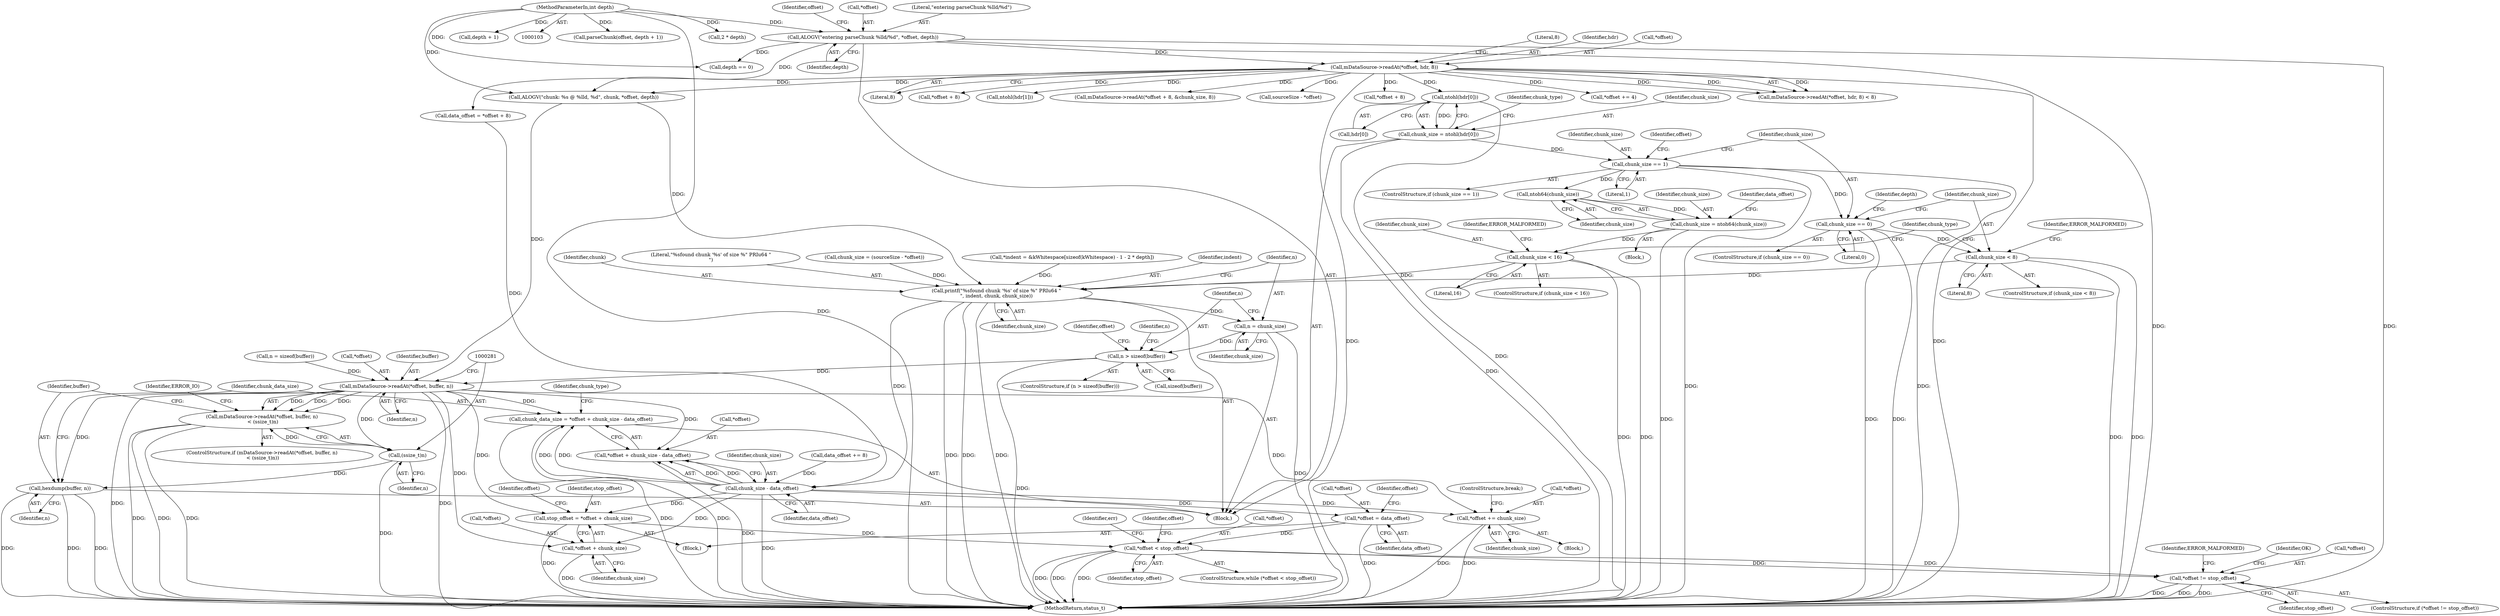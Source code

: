 digraph "0_Android_2674a7218eaa3c87f2ee26d26da5b9170e10f859@array" {
"1000127" [label="(Call,ntohl(hdr[0]))"];
"1000115" [label="(Call,mDataSource->readAt(*offset, hdr, 8))"];
"1000107" [label="(Call,ALOGV(\"entering parseChunk %lld/%d\", *offset, depth))"];
"1000105" [label="(MethodParameterIn,int depth)"];
"1000125" [label="(Call,chunk_size = ntohl(hdr[0]))"];
"1000146" [label="(Call,chunk_size == 1)"];
"1000166" [label="(Call,ntoh64(chunk_size))"];
"1000164" [label="(Call,chunk_size = ntoh64(chunk_size))"];
"1000172" [label="(Call,chunk_size < 16)"];
"1000253" [label="(Call,printf(\"%sfound chunk '%s' of size %\" PRIu64 \"\n\", indent, chunk, chunk_size))"];
"1000260" [label="(Call,n = chunk_size)"];
"1000264" [label="(Call,n > sizeof(buffer))"];
"1000275" [label="(Call,mDataSource->readAt(*offset, buffer, n))"];
"1000274" [label="(Call,mDataSource->readAt(*offset, buffer, n)\n < (ssize_t)n)"];
"1000280" [label="(Call,(ssize_t)n)"];
"1000286" [label="(Call,hexdump(buffer, n))"];
"1000291" [label="(Call,chunk_data_size = *offset + chunk_size - data_offset)"];
"1000293" [label="(Call,*offset + chunk_size - data_offset)"];
"1000324" [label="(Call,stop_offset = *offset + chunk_size)"];
"1000335" [label="(Call,*offset < stop_offset)"];
"1000356" [label="(Call,*offset != stop_offset)"];
"1000326" [label="(Call,*offset + chunk_size)"];
"1002920" [label="(Call,*offset += chunk_size)"];
"1000296" [label="(Call,chunk_size - data_offset)"];
"1000330" [label="(Call,*offset = data_offset)"];
"1000180" [label="(Call,chunk_size == 0)"];
"1000219" [label="(Call,chunk_size < 8)"];
"1000292" [label="(Identifier,chunk_data_size)"];
"1000182" [label="(Literal,0)"];
"1000326" [label="(Call,*offset + chunk_size)"];
"1000128" [label="(Call,hdr[0])"];
"1000220" [label="(Identifier,chunk_size)"];
"1000362" [label="(Identifier,ERROR_MALFORMED)"];
"1000186" [label="(Identifier,depth)"];
"1000257" [label="(Identifier,chunk_size)"];
"1000273" [label="(ControlStructure,if (mDataSource->readAt(*offset, buffer, n)\n < (ssize_t)n))"];
"1000270" [label="(Identifier,n)"];
"1000117" [label="(Identifier,offset)"];
"1000141" [label="(Call,*offset + 8)"];
"1000277" [label="(Identifier,offset)"];
"1000219" [label="(Call,chunk_size < 8)"];
"1002920" [label="(Call,*offset += chunk_size)"];
"1000118" [label="(Identifier,hdr)"];
"1000211" [label="(Call,*offset += 4)"];
"1000146" [label="(Call,chunk_size == 1)"];
"1000240" [label="(Call,*indent = &kWhitespace[sizeof(kWhitespace) - 1 - 2 * depth])"];
"1002919" [label="(Block,)"];
"1000265" [label="(Identifier,n)"];
"1000275" [label="(Call,mDataSource->readAt(*offset, buffer, n))"];
"1000116" [label="(Call,*offset)"];
"1000115" [label="(Call,mDataSource->readAt(*offset, hdr, 8))"];
"1000179" [label="(ControlStructure,if (chunk_size == 0))"];
"1000114" [label="(Call,mDataSource->readAt(*offset, hdr, 8) < 8)"];
"1000145" [label="(ControlStructure,if (chunk_size == 1))"];
"1000356" [label="(Call,*offset != stop_offset)"];
"1000227" [label="(Identifier,chunk_type)"];
"1000325" [label="(Identifier,stop_offset)"];
"1000126" [label="(Identifier,chunk_size)"];
"1000287" [label="(Identifier,buffer)"];
"1000334" [label="(ControlStructure,while (*offset < stop_offset))"];
"1000335" [label="(Call,*offset < stop_offset)"];
"1000177" [label="(Identifier,ERROR_MALFORMED)"];
"1000297" [label="(Identifier,chunk_size)"];
"1000256" [label="(Identifier,chunk)"];
"1000167" [label="(Identifier,chunk_size)"];
"1000291" [label="(Call,chunk_data_size = *offset + chunk_size - data_offset)"];
"1000331" [label="(Call,*offset)"];
"1000109" [label="(Call,*offset)"];
"1000171" [label="(ControlStructure,if (chunk_size < 16))"];
"1000120" [label="(Literal,8)"];
"1000164" [label="(Call,chunk_size = ntoh64(chunk_size))"];
"1000119" [label="(Literal,8)"];
"1000169" [label="(Identifier,data_offset)"];
"1000264" [label="(Call,n > sizeof(buffer))"];
"1000168" [label="(Call,data_offset += 8)"];
"1000149" [label="(Block,)"];
"1002923" [label="(Identifier,chunk_size)"];
"1000263" [label="(ControlStructure,if (n > sizeof(buffer)))"];
"1000288" [label="(Identifier,n)"];
"1000343" [label="(Call,parseChunk(offset, depth + 1))"];
"1000260" [label="(Call,n = chunk_size)"];
"1000296" [label="(Call,chunk_size - data_offset)"];
"1000285" [label="(Identifier,ERROR_IO)"];
"1000279" [label="(Identifier,n)"];
"1000250" [label="(Call,2 * depth)"];
"1000224" [label="(Identifier,ERROR_MALFORMED)"];
"1000330" [label="(Call,*offset = data_offset)"];
"1002924" [label="(ControlStructure,break;)"];
"1000345" [label="(Call,depth + 1)"];
"1002927" [label="(MethodReturn,status_t)"];
"1000294" [label="(Call,*offset)"];
"1000155" [label="(Identifier,offset)"];
"1000111" [label="(Identifier,depth)"];
"1000359" [label="(Identifier,stop_offset)"];
"1000337" [label="(Identifier,offset)"];
"1000148" [label="(Literal,1)"];
"1000108" [label="(Literal,\"entering parseChunk %lld/%d\")"];
"1000147" [label="(Identifier,chunk_size)"];
"1000153" [label="(Call,*offset + 8)"];
"1000133" [label="(Identifier,chunk_type)"];
"1000107" [label="(Call,ALOGV(\"entering parseChunk %lld/%d\", *offset, depth))"];
"1000127" [label="(Call,ntohl(hdr[0]))"];
"1000106" [label="(Block,)"];
"1000282" [label="(Identifier,n)"];
"1000269" [label="(Call,n = sizeof(buffer))"];
"1000329" [label="(Identifier,chunk_size)"];
"1000253" [label="(Call,printf(\"%sfound chunk '%s' of size %\" PRIu64 \"\n\", indent, chunk, chunk_size))"];
"1000338" [label="(Identifier,stop_offset)"];
"1002921" [label="(Call,*offset)"];
"1000358" [label="(Identifier,offset)"];
"1000274" [label="(Call,mDataSource->readAt(*offset, buffer, n)\n < (ssize_t)n)"];
"1000280" [label="(Call,(ssize_t)n)"];
"1000134" [label="(Call,ntohl(hdr[1]))"];
"1000152" [label="(Call,mDataSource->readAt(*offset + 8, &chunk_size, 8))"];
"1000174" [label="(Literal,16)"];
"1000276" [label="(Call,*offset)"];
"1000105" [label="(MethodParameterIn,int depth)"];
"1000336" [label="(Call,*offset)"];
"1000262" [label="(Identifier,chunk_size)"];
"1000342" [label="(Identifier,err)"];
"1000324" [label="(Call,stop_offset = *offset + chunk_size)"];
"1000364" [label="(Identifier,OK)"];
"1000254" [label="(Literal,\"%sfound chunk '%s' of size %\" PRIu64 \"\n\")"];
"1000278" [label="(Identifier,buffer)"];
"1000327" [label="(Call,*offset)"];
"1000139" [label="(Call,data_offset = *offset + 8)"];
"1000166" [label="(Call,ntoh64(chunk_size))"];
"1000197" [label="(Call,chunk_size = (sourceSize - *offset))"];
"1000355" [label="(ControlStructure,if (*offset != stop_offset))"];
"1000221" [label="(Literal,8)"];
"1000332" [label="(Identifier,offset)"];
"1000180" [label="(Call,chunk_size == 0)"];
"1000165" [label="(Identifier,chunk_size)"];
"1000286" [label="(Call,hexdump(buffer, n))"];
"1000298" [label="(Identifier,data_offset)"];
"1000229" [label="(Call,ALOGV(\"chunk: %s @ %lld, %d\", chunk, *offset, depth))"];
"1000266" [label="(Call,sizeof(buffer))"];
"1000125" [label="(Call,chunk_size = ntohl(hdr[0]))"];
"1000293" [label="(Call,*offset + chunk_size - data_offset)"];
"1000255" [label="(Identifier,indent)"];
"1000322" [label="(Block,)"];
"1000261" [label="(Identifier,n)"];
"1000357" [label="(Call,*offset)"];
"1000173" [label="(Identifier,chunk_size)"];
"1000333" [label="(Identifier,data_offset)"];
"1000218" [label="(ControlStructure,if (chunk_size < 8))"];
"1000172" [label="(Call,chunk_size < 16)"];
"1000185" [label="(Call,depth == 0)"];
"1000199" [label="(Call,sourceSize - *offset)"];
"1000302" [label="(Identifier,chunk_type)"];
"1000181" [label="(Identifier,chunk_size)"];
"1000127" -> "1000125"  [label="AST: "];
"1000127" -> "1000128"  [label="CFG: "];
"1000128" -> "1000127"  [label="AST: "];
"1000125" -> "1000127"  [label="CFG: "];
"1000127" -> "1002927"  [label="DDG: "];
"1000127" -> "1000125"  [label="DDG: "];
"1000115" -> "1000127"  [label="DDG: "];
"1000115" -> "1000114"  [label="AST: "];
"1000115" -> "1000119"  [label="CFG: "];
"1000116" -> "1000115"  [label="AST: "];
"1000118" -> "1000115"  [label="AST: "];
"1000119" -> "1000115"  [label="AST: "];
"1000120" -> "1000115"  [label="CFG: "];
"1000115" -> "1002927"  [label="DDG: "];
"1000115" -> "1002927"  [label="DDG: "];
"1000115" -> "1000114"  [label="DDG: "];
"1000115" -> "1000114"  [label="DDG: "];
"1000115" -> "1000114"  [label="DDG: "];
"1000107" -> "1000115"  [label="DDG: "];
"1000115" -> "1000134"  [label="DDG: "];
"1000115" -> "1000139"  [label="DDG: "];
"1000115" -> "1000141"  [label="DDG: "];
"1000115" -> "1000152"  [label="DDG: "];
"1000115" -> "1000153"  [label="DDG: "];
"1000115" -> "1000199"  [label="DDG: "];
"1000115" -> "1000211"  [label="DDG: "];
"1000115" -> "1000229"  [label="DDG: "];
"1000107" -> "1000106"  [label="AST: "];
"1000107" -> "1000111"  [label="CFG: "];
"1000108" -> "1000107"  [label="AST: "];
"1000109" -> "1000107"  [label="AST: "];
"1000111" -> "1000107"  [label="AST: "];
"1000117" -> "1000107"  [label="CFG: "];
"1000107" -> "1002927"  [label="DDG: "];
"1000107" -> "1002927"  [label="DDG: "];
"1000105" -> "1000107"  [label="DDG: "];
"1000107" -> "1000185"  [label="DDG: "];
"1000107" -> "1000229"  [label="DDG: "];
"1000105" -> "1000103"  [label="AST: "];
"1000105" -> "1002927"  [label="DDG: "];
"1000105" -> "1000185"  [label="DDG: "];
"1000105" -> "1000229"  [label="DDG: "];
"1000105" -> "1000250"  [label="DDG: "];
"1000105" -> "1000343"  [label="DDG: "];
"1000105" -> "1000345"  [label="DDG: "];
"1000125" -> "1000106"  [label="AST: "];
"1000126" -> "1000125"  [label="AST: "];
"1000133" -> "1000125"  [label="CFG: "];
"1000125" -> "1002927"  [label="DDG: "];
"1000125" -> "1000146"  [label="DDG: "];
"1000146" -> "1000145"  [label="AST: "];
"1000146" -> "1000148"  [label="CFG: "];
"1000147" -> "1000146"  [label="AST: "];
"1000148" -> "1000146"  [label="AST: "];
"1000155" -> "1000146"  [label="CFG: "];
"1000181" -> "1000146"  [label="CFG: "];
"1000146" -> "1002927"  [label="DDG: "];
"1000146" -> "1002927"  [label="DDG: "];
"1000146" -> "1000166"  [label="DDG: "];
"1000146" -> "1000180"  [label="DDG: "];
"1000166" -> "1000164"  [label="AST: "];
"1000166" -> "1000167"  [label="CFG: "];
"1000167" -> "1000166"  [label="AST: "];
"1000164" -> "1000166"  [label="CFG: "];
"1000166" -> "1000164"  [label="DDG: "];
"1000164" -> "1000149"  [label="AST: "];
"1000165" -> "1000164"  [label="AST: "];
"1000169" -> "1000164"  [label="CFG: "];
"1000164" -> "1002927"  [label="DDG: "];
"1000164" -> "1000172"  [label="DDG: "];
"1000172" -> "1000171"  [label="AST: "];
"1000172" -> "1000174"  [label="CFG: "];
"1000173" -> "1000172"  [label="AST: "];
"1000174" -> "1000172"  [label="AST: "];
"1000177" -> "1000172"  [label="CFG: "];
"1000227" -> "1000172"  [label="CFG: "];
"1000172" -> "1002927"  [label="DDG: "];
"1000172" -> "1002927"  [label="DDG: "];
"1000172" -> "1000253"  [label="DDG: "];
"1000253" -> "1000106"  [label="AST: "];
"1000253" -> "1000257"  [label="CFG: "];
"1000254" -> "1000253"  [label="AST: "];
"1000255" -> "1000253"  [label="AST: "];
"1000256" -> "1000253"  [label="AST: "];
"1000257" -> "1000253"  [label="AST: "];
"1000261" -> "1000253"  [label="CFG: "];
"1000253" -> "1002927"  [label="DDG: "];
"1000253" -> "1002927"  [label="DDG: "];
"1000253" -> "1002927"  [label="DDG: "];
"1000240" -> "1000253"  [label="DDG: "];
"1000229" -> "1000253"  [label="DDG: "];
"1000219" -> "1000253"  [label="DDG: "];
"1000197" -> "1000253"  [label="DDG: "];
"1000253" -> "1000260"  [label="DDG: "];
"1000253" -> "1000296"  [label="DDG: "];
"1000260" -> "1000106"  [label="AST: "];
"1000260" -> "1000262"  [label="CFG: "];
"1000261" -> "1000260"  [label="AST: "];
"1000262" -> "1000260"  [label="AST: "];
"1000265" -> "1000260"  [label="CFG: "];
"1000260" -> "1002927"  [label="DDG: "];
"1000260" -> "1000264"  [label="DDG: "];
"1000264" -> "1000263"  [label="AST: "];
"1000264" -> "1000266"  [label="CFG: "];
"1000265" -> "1000264"  [label="AST: "];
"1000266" -> "1000264"  [label="AST: "];
"1000270" -> "1000264"  [label="CFG: "];
"1000277" -> "1000264"  [label="CFG: "];
"1000264" -> "1002927"  [label="DDG: "];
"1000264" -> "1000275"  [label="DDG: "];
"1000275" -> "1000274"  [label="AST: "];
"1000275" -> "1000279"  [label="CFG: "];
"1000276" -> "1000275"  [label="AST: "];
"1000278" -> "1000275"  [label="AST: "];
"1000279" -> "1000275"  [label="AST: "];
"1000281" -> "1000275"  [label="CFG: "];
"1000275" -> "1002927"  [label="DDG: "];
"1000275" -> "1002927"  [label="DDG: "];
"1000275" -> "1000274"  [label="DDG: "];
"1000275" -> "1000274"  [label="DDG: "];
"1000275" -> "1000274"  [label="DDG: "];
"1000229" -> "1000275"  [label="DDG: "];
"1000269" -> "1000275"  [label="DDG: "];
"1000275" -> "1000280"  [label="DDG: "];
"1000275" -> "1000286"  [label="DDG: "];
"1000275" -> "1000291"  [label="DDG: "];
"1000275" -> "1000293"  [label="DDG: "];
"1000275" -> "1000324"  [label="DDG: "];
"1000275" -> "1000326"  [label="DDG: "];
"1000275" -> "1002920"  [label="DDG: "];
"1000274" -> "1000273"  [label="AST: "];
"1000274" -> "1000280"  [label="CFG: "];
"1000280" -> "1000274"  [label="AST: "];
"1000285" -> "1000274"  [label="CFG: "];
"1000287" -> "1000274"  [label="CFG: "];
"1000274" -> "1002927"  [label="DDG: "];
"1000274" -> "1002927"  [label="DDG: "];
"1000274" -> "1002927"  [label="DDG: "];
"1000280" -> "1000274"  [label="DDG: "];
"1000280" -> "1000282"  [label="CFG: "];
"1000281" -> "1000280"  [label="AST: "];
"1000282" -> "1000280"  [label="AST: "];
"1000280" -> "1002927"  [label="DDG: "];
"1000280" -> "1000286"  [label="DDG: "];
"1000286" -> "1000106"  [label="AST: "];
"1000286" -> "1000288"  [label="CFG: "];
"1000287" -> "1000286"  [label="AST: "];
"1000288" -> "1000286"  [label="AST: "];
"1000292" -> "1000286"  [label="CFG: "];
"1000286" -> "1002927"  [label="DDG: "];
"1000286" -> "1002927"  [label="DDG: "];
"1000286" -> "1002927"  [label="DDG: "];
"1000291" -> "1000106"  [label="AST: "];
"1000291" -> "1000293"  [label="CFG: "];
"1000292" -> "1000291"  [label="AST: "];
"1000293" -> "1000291"  [label="AST: "];
"1000302" -> "1000291"  [label="CFG: "];
"1000291" -> "1002927"  [label="DDG: "];
"1000291" -> "1002927"  [label="DDG: "];
"1000296" -> "1000291"  [label="DDG: "];
"1000296" -> "1000291"  [label="DDG: "];
"1000293" -> "1000296"  [label="CFG: "];
"1000294" -> "1000293"  [label="AST: "];
"1000296" -> "1000293"  [label="AST: "];
"1000293" -> "1002927"  [label="DDG: "];
"1000296" -> "1000293"  [label="DDG: "];
"1000296" -> "1000293"  [label="DDG: "];
"1000324" -> "1000322"  [label="AST: "];
"1000324" -> "1000326"  [label="CFG: "];
"1000325" -> "1000324"  [label="AST: "];
"1000326" -> "1000324"  [label="AST: "];
"1000332" -> "1000324"  [label="CFG: "];
"1000324" -> "1002927"  [label="DDG: "];
"1000296" -> "1000324"  [label="DDG: "];
"1000324" -> "1000335"  [label="DDG: "];
"1000335" -> "1000334"  [label="AST: "];
"1000335" -> "1000338"  [label="CFG: "];
"1000336" -> "1000335"  [label="AST: "];
"1000338" -> "1000335"  [label="AST: "];
"1000342" -> "1000335"  [label="CFG: "];
"1000358" -> "1000335"  [label="CFG: "];
"1000335" -> "1002927"  [label="DDG: "];
"1000335" -> "1002927"  [label="DDG: "];
"1000335" -> "1002927"  [label="DDG: "];
"1000330" -> "1000335"  [label="DDG: "];
"1000335" -> "1000356"  [label="DDG: "];
"1000335" -> "1000356"  [label="DDG: "];
"1000356" -> "1000355"  [label="AST: "];
"1000356" -> "1000359"  [label="CFG: "];
"1000357" -> "1000356"  [label="AST: "];
"1000359" -> "1000356"  [label="AST: "];
"1000362" -> "1000356"  [label="CFG: "];
"1000364" -> "1000356"  [label="CFG: "];
"1000356" -> "1002927"  [label="DDG: "];
"1000356" -> "1002927"  [label="DDG: "];
"1000356" -> "1002927"  [label="DDG: "];
"1000326" -> "1000329"  [label="CFG: "];
"1000327" -> "1000326"  [label="AST: "];
"1000329" -> "1000326"  [label="AST: "];
"1000326" -> "1002927"  [label="DDG: "];
"1000296" -> "1000326"  [label="DDG: "];
"1002920" -> "1002919"  [label="AST: "];
"1002920" -> "1002923"  [label="CFG: "];
"1002921" -> "1002920"  [label="AST: "];
"1002923" -> "1002920"  [label="AST: "];
"1002924" -> "1002920"  [label="CFG: "];
"1002920" -> "1002927"  [label="DDG: "];
"1002920" -> "1002927"  [label="DDG: "];
"1000296" -> "1002920"  [label="DDG: "];
"1000296" -> "1000298"  [label="CFG: "];
"1000297" -> "1000296"  [label="AST: "];
"1000298" -> "1000296"  [label="AST: "];
"1000296" -> "1002927"  [label="DDG: "];
"1000168" -> "1000296"  [label="DDG: "];
"1000139" -> "1000296"  [label="DDG: "];
"1000296" -> "1000330"  [label="DDG: "];
"1000330" -> "1000322"  [label="AST: "];
"1000330" -> "1000333"  [label="CFG: "];
"1000331" -> "1000330"  [label="AST: "];
"1000333" -> "1000330"  [label="AST: "];
"1000337" -> "1000330"  [label="CFG: "];
"1000330" -> "1002927"  [label="DDG: "];
"1000180" -> "1000179"  [label="AST: "];
"1000180" -> "1000182"  [label="CFG: "];
"1000181" -> "1000180"  [label="AST: "];
"1000182" -> "1000180"  [label="AST: "];
"1000186" -> "1000180"  [label="CFG: "];
"1000220" -> "1000180"  [label="CFG: "];
"1000180" -> "1002927"  [label="DDG: "];
"1000180" -> "1002927"  [label="DDG: "];
"1000180" -> "1000219"  [label="DDG: "];
"1000219" -> "1000218"  [label="AST: "];
"1000219" -> "1000221"  [label="CFG: "];
"1000220" -> "1000219"  [label="AST: "];
"1000221" -> "1000219"  [label="AST: "];
"1000224" -> "1000219"  [label="CFG: "];
"1000227" -> "1000219"  [label="CFG: "];
"1000219" -> "1002927"  [label="DDG: "];
"1000219" -> "1002927"  [label="DDG: "];
}
